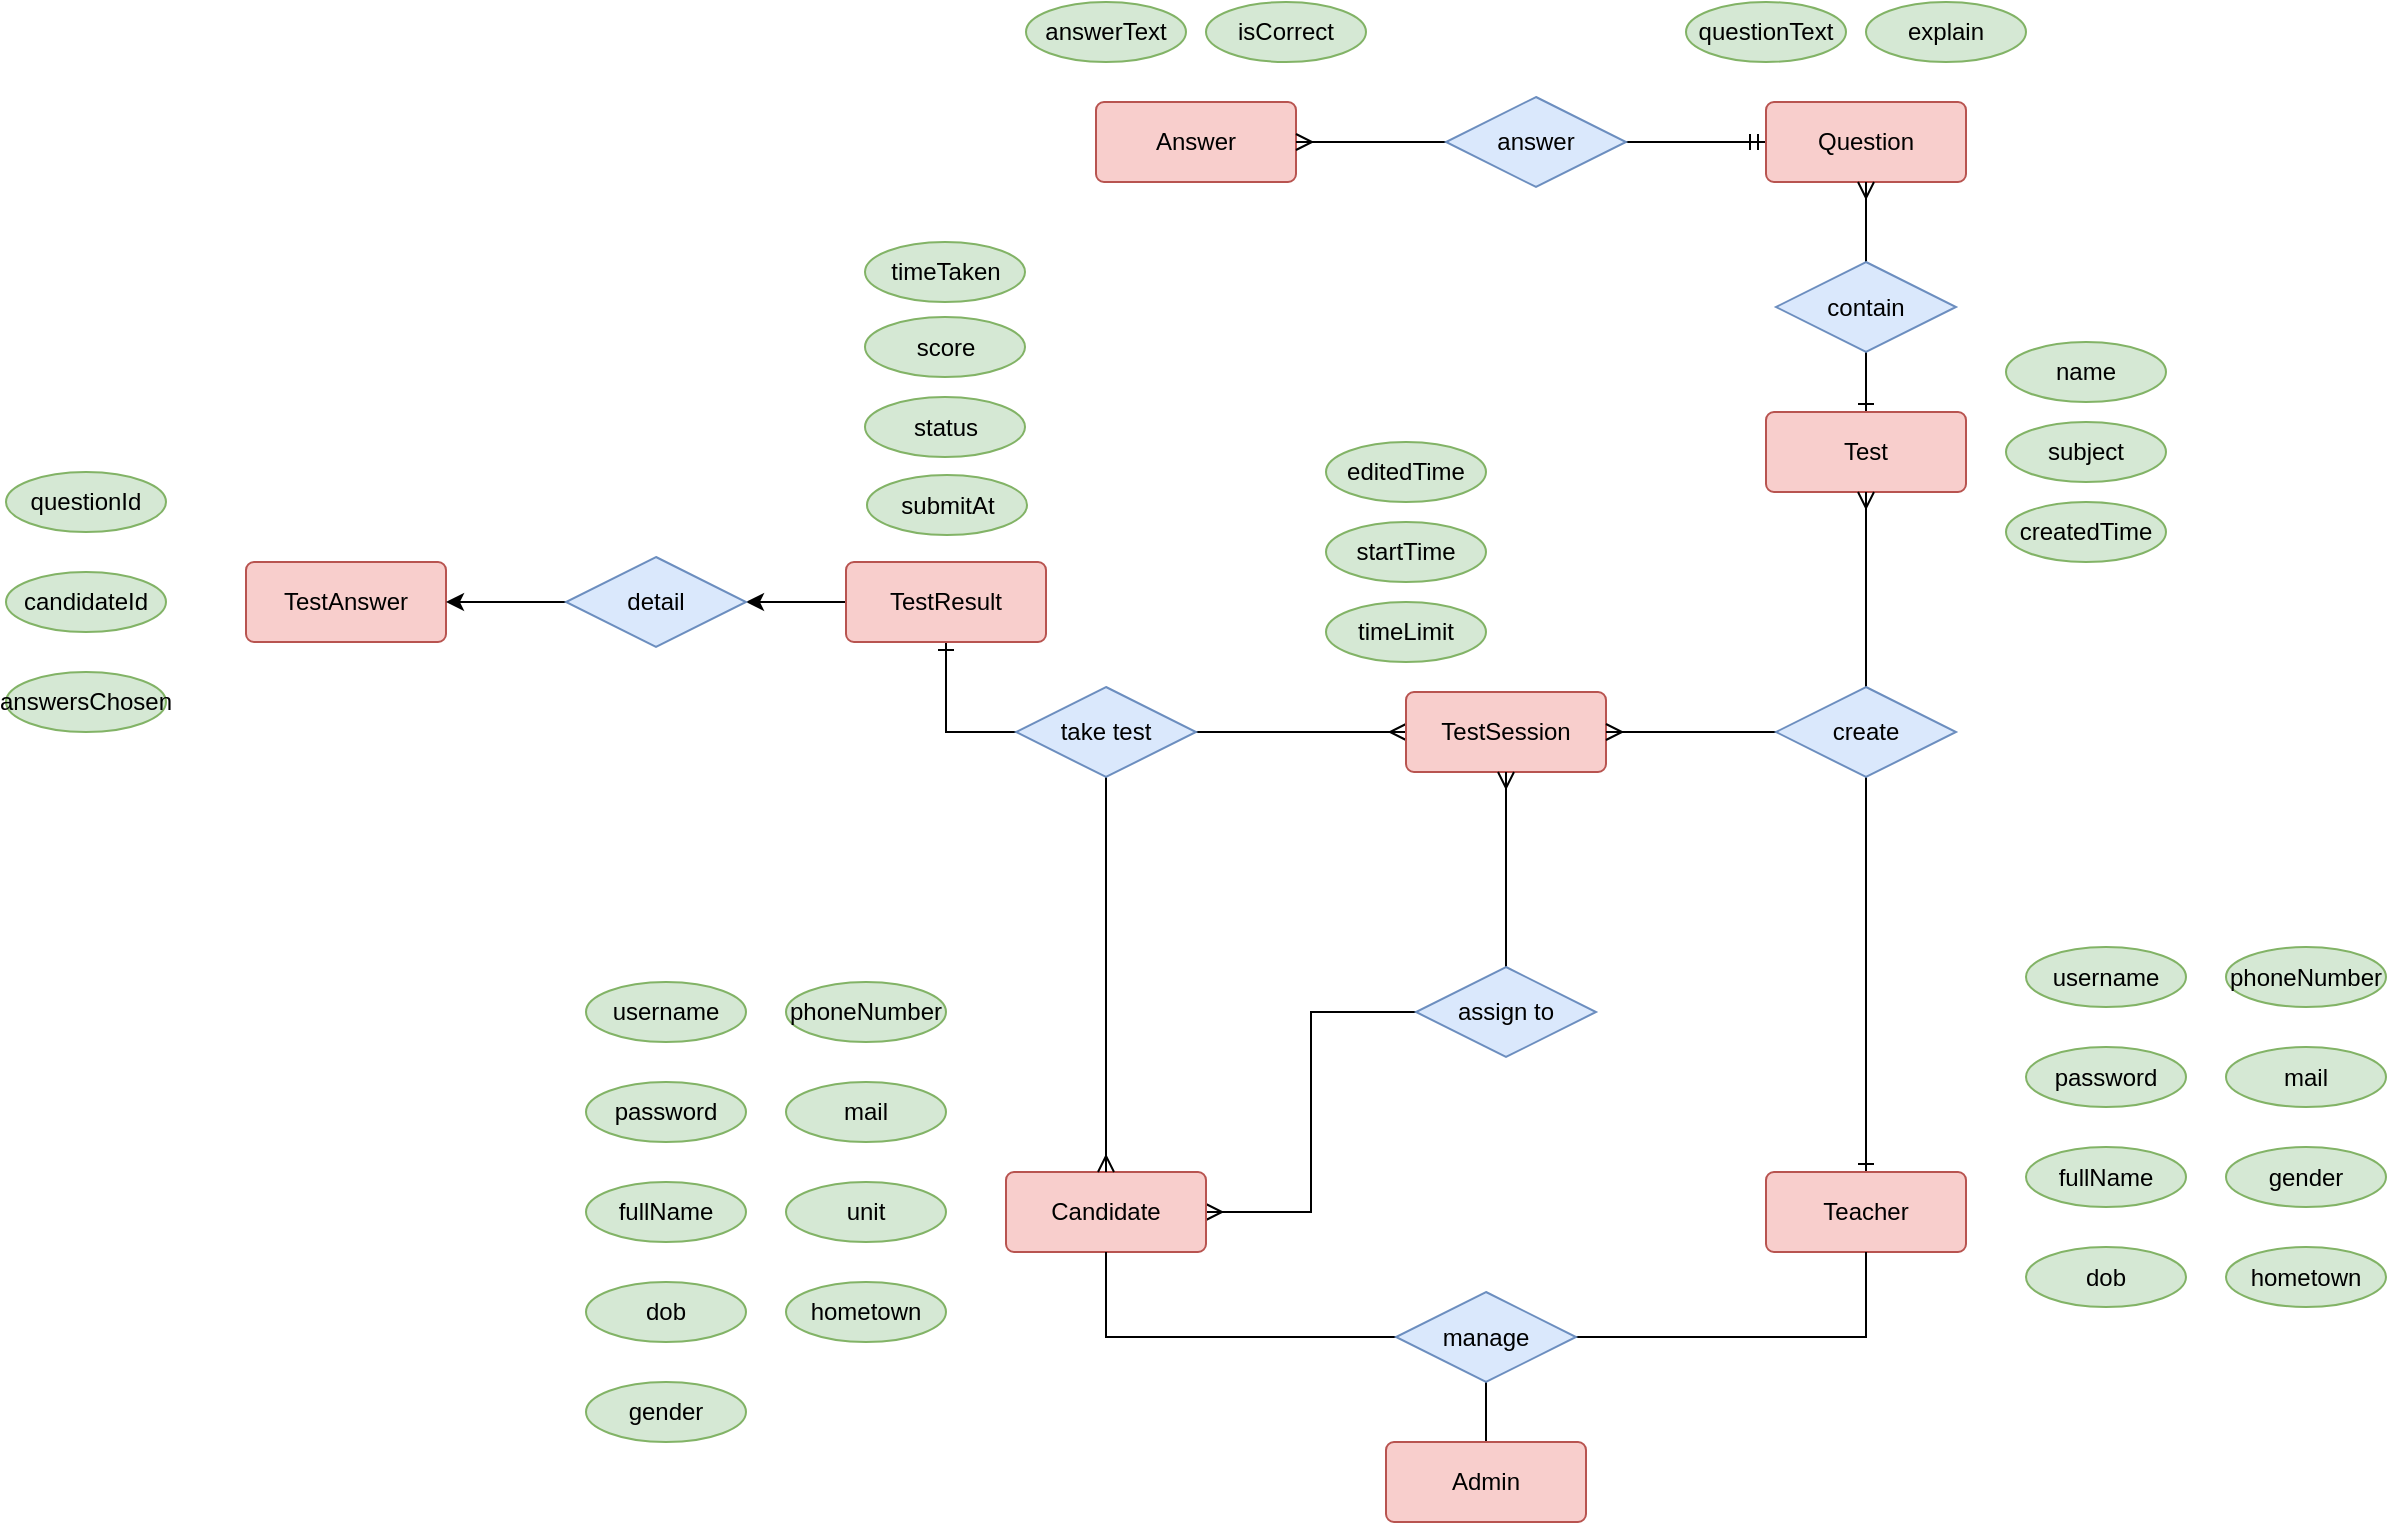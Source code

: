 <mxfile version="26.0.16">
  <diagram name="Page-1" id="940qtFfnfzVKYWEqHc6z">
    <mxGraphModel dx="1955" dy="1804" grid="1" gridSize="10" guides="1" tooltips="1" connect="1" arrows="1" fold="1" page="1" pageScale="1" pageWidth="850" pageHeight="1100" math="0" shadow="0">
      <root>
        <mxCell id="0" />
        <mxCell id="1" parent="0" />
        <mxCell id="qBlatNSj51XxTXDruYTW-37" style="edgeStyle=orthogonalEdgeStyle;rounded=0;orthogonalLoop=1;jettySize=auto;html=1;exitX=1;exitY=0.5;exitDx=0;exitDy=0;entryX=0;entryY=0.5;entryDx=0;entryDy=0;endArrow=none;startFill=0;startArrow=ERmany;" parent="1" source="qBlatNSj51XxTXDruYTW-1" target="qBlatNSj51XxTXDruYTW-35" edge="1">
          <mxGeometry relative="1" as="geometry" />
        </mxCell>
        <mxCell id="qBlatNSj51XxTXDruYTW-1" value="Candidate" style="rounded=1;arcSize=10;whiteSpace=wrap;html=1;align=center;fillColor=#f8cecc;strokeColor=#b85450;" parent="1" vertex="1">
          <mxGeometry x="260" y="265" width="100" height="40" as="geometry" />
        </mxCell>
        <mxCell id="qBlatNSj51XxTXDruYTW-79" style="edgeStyle=orthogonalEdgeStyle;rounded=0;orthogonalLoop=1;jettySize=auto;html=1;exitX=0.5;exitY=0;exitDx=0;exitDy=0;entryX=0.5;entryY=1;entryDx=0;entryDy=0;endArrow=none;startFill=0;startArrow=ERone;" parent="1" source="qBlatNSj51XxTXDruYTW-2" target="qBlatNSj51XxTXDruYTW-80" edge="1">
          <mxGeometry relative="1" as="geometry">
            <mxPoint x="650" y="150" as="targetPoint" />
          </mxGeometry>
        </mxCell>
        <mxCell id="qBlatNSj51XxTXDruYTW-2" value="Teacher" style="rounded=1;arcSize=10;whiteSpace=wrap;html=1;align=center;fillColor=#f8cecc;strokeColor=#b85450;" parent="1" vertex="1">
          <mxGeometry x="640" y="265" width="100" height="40" as="geometry" />
        </mxCell>
        <mxCell id="qBlatNSj51XxTXDruYTW-72" style="edgeStyle=orthogonalEdgeStyle;rounded=0;orthogonalLoop=1;jettySize=auto;html=1;exitX=0.5;exitY=0;exitDx=0;exitDy=0;entryX=0.5;entryY=1;entryDx=0;entryDy=0;endArrow=none;startFill=0;startArrow=none;" parent="1" source="qBlatNSj51XxTXDruYTW-3" target="qBlatNSj51XxTXDruYTW-68" edge="1">
          <mxGeometry relative="1" as="geometry" />
        </mxCell>
        <mxCell id="qBlatNSj51XxTXDruYTW-3" value="Admin" style="rounded=1;arcSize=10;whiteSpace=wrap;html=1;align=center;fillColor=#f8cecc;strokeColor=#b85450;" parent="1" vertex="1">
          <mxGeometry x="450" y="400" width="100" height="40" as="geometry" />
        </mxCell>
        <mxCell id="qBlatNSj51XxTXDruYTW-4" value="fullName" style="ellipse;whiteSpace=wrap;html=1;align=center;fillColor=#d5e8d4;strokeColor=#82b366;" parent="1" vertex="1">
          <mxGeometry x="50" y="270" width="80" height="30" as="geometry" />
        </mxCell>
        <mxCell id="qBlatNSj51XxTXDruYTW-5" value="dob" style="ellipse;whiteSpace=wrap;html=1;align=center;fillColor=#d5e8d4;strokeColor=#82b366;" parent="1" vertex="1">
          <mxGeometry x="50" y="320" width="80" height="30" as="geometry" />
        </mxCell>
        <mxCell id="qBlatNSj51XxTXDruYTW-6" value="unit" style="ellipse;whiteSpace=wrap;html=1;align=center;fillColor=#d5e8d4;strokeColor=#82b366;" parent="1" vertex="1">
          <mxGeometry x="150" y="270" width="80" height="30" as="geometry" />
        </mxCell>
        <mxCell id="qBlatNSj51XxTXDruYTW-7" value="gender" style="ellipse;whiteSpace=wrap;html=1;align=center;fillColor=#d5e8d4;strokeColor=#82b366;" parent="1" vertex="1">
          <mxGeometry x="50" y="370" width="80" height="30" as="geometry" />
        </mxCell>
        <mxCell id="qBlatNSj51XxTXDruYTW-78" style="edgeStyle=orthogonalEdgeStyle;rounded=0;orthogonalLoop=1;jettySize=auto;html=1;endArrow=none;startFill=0;startArrow=ERone;" parent="1" source="qBlatNSj51XxTXDruYTW-8" target="qBlatNSj51XxTXDruYTW-76" edge="1">
          <mxGeometry relative="1" as="geometry" />
        </mxCell>
        <mxCell id="qBlatNSj51XxTXDruYTW-8" value="Test" style="rounded=1;arcSize=10;whiteSpace=wrap;html=1;align=center;fillColor=#f8cecc;strokeColor=#b85450;" parent="1" vertex="1">
          <mxGeometry x="640" y="-115" width="100" height="40" as="geometry" />
        </mxCell>
        <mxCell id="qBlatNSj51XxTXDruYTW-9" value="phoneNumber" style="ellipse;whiteSpace=wrap;html=1;align=center;fillColor=#d5e8d4;strokeColor=#82b366;" parent="1" vertex="1">
          <mxGeometry x="150" y="170" width="80" height="30" as="geometry" />
        </mxCell>
        <mxCell id="qBlatNSj51XxTXDruYTW-10" value="hometown" style="ellipse;whiteSpace=wrap;html=1;align=center;fillColor=#d5e8d4;strokeColor=#82b366;" parent="1" vertex="1">
          <mxGeometry x="150" y="320" width="80" height="30" as="geometry" />
        </mxCell>
        <mxCell id="qBlatNSj51XxTXDruYTW-11" value="mail" style="ellipse;whiteSpace=wrap;html=1;align=center;fillColor=#d5e8d4;strokeColor=#82b366;" parent="1" vertex="1">
          <mxGeometry x="150" y="220" width="80" height="30" as="geometry" />
        </mxCell>
        <mxCell id="qBlatNSj51XxTXDruYTW-12" value="username" style="ellipse;whiteSpace=wrap;html=1;align=center;fillColor=#d5e8d4;strokeColor=#82b366;" parent="1" vertex="1">
          <mxGeometry x="50" y="170" width="80" height="30" as="geometry" />
        </mxCell>
        <mxCell id="qBlatNSj51XxTXDruYTW-13" value="password" style="ellipse;whiteSpace=wrap;html=1;align=center;fillColor=#d5e8d4;strokeColor=#82b366;" parent="1" vertex="1">
          <mxGeometry x="50" y="220" width="80" height="30" as="geometry" />
        </mxCell>
        <mxCell id="qBlatNSj51XxTXDruYTW-14" value="fullName" style="ellipse;whiteSpace=wrap;html=1;align=center;fillColor=#d5e8d4;strokeColor=#82b366;" parent="1" vertex="1">
          <mxGeometry x="770" y="252.5" width="80" height="30" as="geometry" />
        </mxCell>
        <mxCell id="qBlatNSj51XxTXDruYTW-15" value="dob" style="ellipse;whiteSpace=wrap;html=1;align=center;fillColor=#d5e8d4;strokeColor=#82b366;" parent="1" vertex="1">
          <mxGeometry x="770" y="302.5" width="80" height="30" as="geometry" />
        </mxCell>
        <mxCell id="qBlatNSj51XxTXDruYTW-17" value="gender" style="ellipse;whiteSpace=wrap;html=1;align=center;fillColor=#d5e8d4;strokeColor=#82b366;" parent="1" vertex="1">
          <mxGeometry x="870" y="252.5" width="80" height="30" as="geometry" />
        </mxCell>
        <mxCell id="qBlatNSj51XxTXDruYTW-18" value="phoneNumber" style="ellipse;whiteSpace=wrap;html=1;align=center;fillColor=#d5e8d4;strokeColor=#82b366;" parent="1" vertex="1">
          <mxGeometry x="870" y="152.5" width="80" height="30" as="geometry" />
        </mxCell>
        <mxCell id="qBlatNSj51XxTXDruYTW-19" value="hometown" style="ellipse;whiteSpace=wrap;html=1;align=center;fillColor=#d5e8d4;strokeColor=#82b366;" parent="1" vertex="1">
          <mxGeometry x="870" y="302.5" width="80" height="30" as="geometry" />
        </mxCell>
        <mxCell id="qBlatNSj51XxTXDruYTW-20" value="mail" style="ellipse;whiteSpace=wrap;html=1;align=center;fillColor=#d5e8d4;strokeColor=#82b366;" parent="1" vertex="1">
          <mxGeometry x="870" y="202.5" width="80" height="30" as="geometry" />
        </mxCell>
        <mxCell id="qBlatNSj51XxTXDruYTW-21" value="username" style="ellipse;whiteSpace=wrap;html=1;align=center;fillColor=#d5e8d4;strokeColor=#82b366;" parent="1" vertex="1">
          <mxGeometry x="770" y="152.5" width="80" height="30" as="geometry" />
        </mxCell>
        <mxCell id="qBlatNSj51XxTXDruYTW-22" value="password" style="ellipse;whiteSpace=wrap;html=1;align=center;fillColor=#d5e8d4;strokeColor=#82b366;" parent="1" vertex="1">
          <mxGeometry x="770" y="202.5" width="80" height="30" as="geometry" />
        </mxCell>
        <mxCell id="qBlatNSj51XxTXDruYTW-75" style="edgeStyle=orthogonalEdgeStyle;rounded=0;orthogonalLoop=1;jettySize=auto;html=1;exitX=0;exitY=0.5;exitDx=0;exitDy=0;endArrow=none;startFill=0;startArrow=ERmandOne;" parent="1" source="qBlatNSj51XxTXDruYTW-23" target="qBlatNSj51XxTXDruYTW-73" edge="1">
          <mxGeometry relative="1" as="geometry" />
        </mxCell>
        <mxCell id="qBlatNSj51XxTXDruYTW-23" value="Question" style="rounded=1;arcSize=10;whiteSpace=wrap;html=1;align=center;fillColor=#f8cecc;strokeColor=#b85450;" parent="1" vertex="1">
          <mxGeometry x="640" y="-270" width="100" height="40" as="geometry" />
        </mxCell>
        <mxCell id="qBlatNSj51XxTXDruYTW-24" value="questionText" style="ellipse;whiteSpace=wrap;html=1;align=center;fillColor=#d5e8d4;strokeColor=#82b366;" parent="1" vertex="1">
          <mxGeometry x="600" y="-320" width="80" height="30" as="geometry" />
        </mxCell>
        <mxCell id="qBlatNSj51XxTXDruYTW-25" value="createdTime" style="ellipse;whiteSpace=wrap;html=1;align=center;fillColor=#d5e8d4;strokeColor=#82b366;" parent="1" vertex="1">
          <mxGeometry x="760" y="-70" width="80" height="30" as="geometry" />
        </mxCell>
        <mxCell id="qBlatNSj51XxTXDruYTW-26" value="subject" style="ellipse;whiteSpace=wrap;html=1;align=center;fillColor=#d5e8d4;strokeColor=#82b366;" parent="1" vertex="1">
          <mxGeometry x="760" y="-110" width="80" height="30" as="geometry" />
        </mxCell>
        <mxCell id="qBlatNSj51XxTXDruYTW-62" style="edgeStyle=orthogonalEdgeStyle;rounded=0;orthogonalLoop=1;jettySize=auto;html=1;exitX=0;exitY=0.5;exitDx=0;exitDy=0;entryX=1;entryY=0.5;entryDx=0;entryDy=0;endArrow=none;startFill=0;startArrow=ERmany;" parent="1" source="qBlatNSj51XxTXDruYTW-28" target="qBlatNSj51XxTXDruYTW-61" edge="1">
          <mxGeometry relative="1" as="geometry" />
        </mxCell>
        <mxCell id="qBlatNSj51XxTXDruYTW-28" value="TestSession" style="rounded=1;arcSize=10;whiteSpace=wrap;html=1;align=center;fillColor=#f8cecc;strokeColor=#b85450;" parent="1" vertex="1">
          <mxGeometry x="460" y="25" width="100" height="40" as="geometry" />
        </mxCell>
        <mxCell id="qBlatNSj51XxTXDruYTW-31" value="editedTime" style="ellipse;whiteSpace=wrap;html=1;align=center;fillColor=#d5e8d4;strokeColor=#82b366;" parent="1" vertex="1">
          <mxGeometry x="420" y="-100" width="80" height="30" as="geometry" />
        </mxCell>
        <mxCell id="qBlatNSj51XxTXDruYTW-33" value="startTime" style="ellipse;whiteSpace=wrap;html=1;align=center;fillColor=#d5e8d4;strokeColor=#82b366;" parent="1" vertex="1">
          <mxGeometry x="420" y="-60" width="80" height="30" as="geometry" />
        </mxCell>
        <mxCell id="qBlatNSj51XxTXDruYTW-34" value="timeLimit" style="ellipse;whiteSpace=wrap;html=1;align=center;fillColor=#d5e8d4;strokeColor=#82b366;" parent="1" vertex="1">
          <mxGeometry x="420" y="-20" width="80" height="30" as="geometry" />
        </mxCell>
        <mxCell id="qBlatNSj51XxTXDruYTW-36" style="edgeStyle=orthogonalEdgeStyle;rounded=0;orthogonalLoop=1;jettySize=auto;html=1;exitX=0.5;exitY=0;exitDx=0;exitDy=0;entryX=0.5;entryY=1;entryDx=0;entryDy=0;endArrow=ERmany;startFill=0;startArrow=none;endFill=0;" parent="1" source="qBlatNSj51XxTXDruYTW-35" target="qBlatNSj51XxTXDruYTW-28" edge="1">
          <mxGeometry relative="1" as="geometry" />
        </mxCell>
        <mxCell id="qBlatNSj51XxTXDruYTW-35" value="assign to" style="shape=rhombus;perimeter=rhombusPerimeter;whiteSpace=wrap;html=1;align=center;fillColor=#dae8fc;strokeColor=#6c8ebf;" parent="1" vertex="1">
          <mxGeometry x="465" y="162.5" width="90" height="45" as="geometry" />
        </mxCell>
        <mxCell id="qBlatNSj51XxTXDruYTW-59" value="name" style="ellipse;whiteSpace=wrap;html=1;align=center;fillColor=#d5e8d4;strokeColor=#82b366;" parent="1" vertex="1">
          <mxGeometry x="760" y="-150" width="80" height="30" as="geometry" />
        </mxCell>
        <mxCell id="qBlatNSj51XxTXDruYTW-64" style="edgeStyle=orthogonalEdgeStyle;rounded=0;orthogonalLoop=1;jettySize=auto;html=1;exitX=0.5;exitY=1;exitDx=0;exitDy=0;entryX=0.5;entryY=0;entryDx=0;entryDy=0;endArrow=ERmany;startFill=0;startArrow=none;endFill=0;" parent="1" source="qBlatNSj51XxTXDruYTW-61" target="qBlatNSj51XxTXDruYTW-1" edge="1">
          <mxGeometry relative="1" as="geometry" />
        </mxCell>
        <mxCell id="00TtkyyNO7QQRcJ9Tr51-12" style="edgeStyle=orthogonalEdgeStyle;rounded=0;orthogonalLoop=1;jettySize=auto;html=1;exitX=0;exitY=0.5;exitDx=0;exitDy=0;entryX=0.5;entryY=1;entryDx=0;entryDy=0;endArrow=ERone;endFill=0;" parent="1" source="qBlatNSj51XxTXDruYTW-61" target="00TtkyyNO7QQRcJ9Tr51-5" edge="1">
          <mxGeometry relative="1" as="geometry" />
        </mxCell>
        <mxCell id="qBlatNSj51XxTXDruYTW-61" value="take test" style="shape=rhombus;perimeter=rhombusPerimeter;whiteSpace=wrap;html=1;align=center;fillColor=#dae8fc;strokeColor=#6c8ebf;" parent="1" vertex="1">
          <mxGeometry x="265" y="22.5" width="90" height="45" as="geometry" />
        </mxCell>
        <mxCell id="qBlatNSj51XxTXDruYTW-65" value="Answer" style="rounded=1;arcSize=10;whiteSpace=wrap;html=1;align=center;fillColor=#f8cecc;strokeColor=#b85450;" parent="1" vertex="1">
          <mxGeometry x="305" y="-270" width="100" height="40" as="geometry" />
        </mxCell>
        <mxCell id="qBlatNSj51XxTXDruYTW-66" value="answerText" style="ellipse;whiteSpace=wrap;html=1;align=center;fillColor=#d5e8d4;strokeColor=#82b366;" parent="1" vertex="1">
          <mxGeometry x="270" y="-320" width="80" height="30" as="geometry" />
        </mxCell>
        <mxCell id="qBlatNSj51XxTXDruYTW-67" value="explain" style="ellipse;whiteSpace=wrap;html=1;align=center;fillColor=#d5e8d4;strokeColor=#82b366;" parent="1" vertex="1">
          <mxGeometry x="690" y="-320" width="80" height="30" as="geometry" />
        </mxCell>
        <mxCell id="qBlatNSj51XxTXDruYTW-70" style="edgeStyle=orthogonalEdgeStyle;rounded=0;orthogonalLoop=1;jettySize=auto;html=1;exitX=0;exitY=0.5;exitDx=0;exitDy=0;entryX=0.5;entryY=1;entryDx=0;entryDy=0;endArrow=none;startFill=0;startArrow=none;" parent="1" source="qBlatNSj51XxTXDruYTW-68" target="qBlatNSj51XxTXDruYTW-1" edge="1">
          <mxGeometry relative="1" as="geometry" />
        </mxCell>
        <mxCell id="qBlatNSj51XxTXDruYTW-71" style="edgeStyle=orthogonalEdgeStyle;rounded=0;orthogonalLoop=1;jettySize=auto;html=1;exitX=1;exitY=0.5;exitDx=0;exitDy=0;entryX=0.5;entryY=1;entryDx=0;entryDy=0;endArrow=none;startFill=0;startArrow=none;" parent="1" source="qBlatNSj51XxTXDruYTW-68" target="qBlatNSj51XxTXDruYTW-2" edge="1">
          <mxGeometry relative="1" as="geometry" />
        </mxCell>
        <mxCell id="qBlatNSj51XxTXDruYTW-68" value="manage" style="shape=rhombus;perimeter=rhombusPerimeter;whiteSpace=wrap;html=1;align=center;fillColor=#dae8fc;strokeColor=#6c8ebf;" parent="1" vertex="1">
          <mxGeometry x="455" y="325" width="90" height="45" as="geometry" />
        </mxCell>
        <mxCell id="qBlatNSj51XxTXDruYTW-74" style="edgeStyle=orthogonalEdgeStyle;rounded=0;orthogonalLoop=1;jettySize=auto;html=1;exitX=0;exitY=0.5;exitDx=0;exitDy=0;entryX=1;entryY=0.5;entryDx=0;entryDy=0;endArrow=ERmany;startFill=0;startArrow=none;endFill=0;" parent="1" source="qBlatNSj51XxTXDruYTW-73" target="qBlatNSj51XxTXDruYTW-65" edge="1">
          <mxGeometry relative="1" as="geometry" />
        </mxCell>
        <mxCell id="qBlatNSj51XxTXDruYTW-73" value="answer" style="shape=rhombus;perimeter=rhombusPerimeter;whiteSpace=wrap;html=1;align=center;fillColor=#dae8fc;strokeColor=#6c8ebf;" parent="1" vertex="1">
          <mxGeometry x="480" y="-272.5" width="90" height="45" as="geometry" />
        </mxCell>
        <mxCell id="qBlatNSj51XxTXDruYTW-77" style="edgeStyle=orthogonalEdgeStyle;rounded=0;orthogonalLoop=1;jettySize=auto;html=1;exitX=0.5;exitY=0;exitDx=0;exitDy=0;entryX=0.5;entryY=1;entryDx=0;entryDy=0;endArrow=ERmany;startFill=0;startArrow=none;endFill=0;" parent="1" source="qBlatNSj51XxTXDruYTW-76" target="qBlatNSj51XxTXDruYTW-23" edge="1">
          <mxGeometry relative="1" as="geometry" />
        </mxCell>
        <mxCell id="qBlatNSj51XxTXDruYTW-76" value="contain" style="shape=rhombus;perimeter=rhombusPerimeter;whiteSpace=wrap;html=1;align=center;fillColor=#dae8fc;strokeColor=#6c8ebf;" parent="1" vertex="1">
          <mxGeometry x="645" y="-190" width="90" height="45" as="geometry" />
        </mxCell>
        <mxCell id="qBlatNSj51XxTXDruYTW-81" style="edgeStyle=orthogonalEdgeStyle;rounded=0;orthogonalLoop=1;jettySize=auto;html=1;entryX=0.5;entryY=1;entryDx=0;entryDy=0;endArrow=ERmany;startFill=0;startArrow=none;endFill=0;" parent="1" source="qBlatNSj51XxTXDruYTW-80" target="qBlatNSj51XxTXDruYTW-8" edge="1">
          <mxGeometry relative="1" as="geometry" />
        </mxCell>
        <mxCell id="qBlatNSj51XxTXDruYTW-82" style="edgeStyle=orthogonalEdgeStyle;rounded=0;orthogonalLoop=1;jettySize=auto;html=1;endArrow=ERmany;startFill=0;startArrow=none;endFill=0;" parent="1" source="qBlatNSj51XxTXDruYTW-80" target="qBlatNSj51XxTXDruYTW-28" edge="1">
          <mxGeometry relative="1" as="geometry" />
        </mxCell>
        <mxCell id="qBlatNSj51XxTXDruYTW-80" value="create" style="shape=rhombus;perimeter=rhombusPerimeter;whiteSpace=wrap;html=1;align=center;fillColor=#dae8fc;strokeColor=#6c8ebf;" parent="1" vertex="1">
          <mxGeometry x="645" y="22.5" width="90" height="45" as="geometry" />
        </mxCell>
        <mxCell id="00TtkyyNO7QQRcJ9Tr51-3" value="isCorrect" style="ellipse;whiteSpace=wrap;html=1;align=center;fillColor=#d5e8d4;strokeColor=#82b366;" parent="1" vertex="1">
          <mxGeometry x="360" y="-320" width="80" height="30" as="geometry" />
        </mxCell>
        <mxCell id="00TtkyyNO7QQRcJ9Tr51-17" style="edgeStyle=orthogonalEdgeStyle;rounded=0;orthogonalLoop=1;jettySize=auto;html=1;exitX=0;exitY=0.5;exitDx=0;exitDy=0;entryX=1;entryY=0.5;entryDx=0;entryDy=0;" parent="1" source="00TtkyyNO7QQRcJ9Tr51-5" target="00TtkyyNO7QQRcJ9Tr51-13" edge="1">
          <mxGeometry relative="1" as="geometry" />
        </mxCell>
        <mxCell id="00TtkyyNO7QQRcJ9Tr51-5" value="TestResult" style="rounded=1;arcSize=10;whiteSpace=wrap;html=1;align=center;fillColor=#f8cecc;strokeColor=#b85450;" parent="1" vertex="1">
          <mxGeometry x="180" y="-40" width="100" height="40" as="geometry" />
        </mxCell>
        <mxCell id="00TtkyyNO7QQRcJ9Tr51-6" value="timeTaken" style="ellipse;whiteSpace=wrap;html=1;align=center;fillColor=#d5e8d4;strokeColor=#82b366;" parent="1" vertex="1">
          <mxGeometry x="189.5" y="-200" width="80" height="30" as="geometry" />
        </mxCell>
        <mxCell id="00TtkyyNO7QQRcJ9Tr51-7" value="score" style="ellipse;whiteSpace=wrap;html=1;align=center;fillColor=#d5e8d4;strokeColor=#82b366;" parent="1" vertex="1">
          <mxGeometry x="189.5" y="-162.5" width="80" height="30" as="geometry" />
        </mxCell>
        <mxCell id="00TtkyyNO7QQRcJ9Tr51-8" value="status" style="ellipse;whiteSpace=wrap;html=1;align=center;fillColor=#d5e8d4;strokeColor=#82b366;" parent="1" vertex="1">
          <mxGeometry x="189.5" y="-122.5" width="80" height="30" as="geometry" />
        </mxCell>
        <mxCell id="00TtkyyNO7QQRcJ9Tr51-9" value="TestAnswer" style="rounded=1;arcSize=10;whiteSpace=wrap;html=1;align=center;fillColor=#f8cecc;strokeColor=#b85450;" parent="1" vertex="1">
          <mxGeometry x="-120" y="-40" width="100" height="40" as="geometry" />
        </mxCell>
        <mxCell id="00TtkyyNO7QQRcJ9Tr51-10" value="submitAt" style="ellipse;whiteSpace=wrap;html=1;align=center;fillColor=#d5e8d4;strokeColor=#82b366;" parent="1" vertex="1">
          <mxGeometry x="190.5" y="-83.5" width="80" height="30" as="geometry" />
        </mxCell>
        <mxCell id="00TtkyyNO7QQRcJ9Tr51-18" style="edgeStyle=orthogonalEdgeStyle;rounded=0;orthogonalLoop=1;jettySize=auto;html=1;exitX=0;exitY=0.5;exitDx=0;exitDy=0;" parent="1" source="00TtkyyNO7QQRcJ9Tr51-13" target="00TtkyyNO7QQRcJ9Tr51-9" edge="1">
          <mxGeometry relative="1" as="geometry" />
        </mxCell>
        <mxCell id="00TtkyyNO7QQRcJ9Tr51-13" value="detail" style="shape=rhombus;perimeter=rhombusPerimeter;whiteSpace=wrap;html=1;align=center;fillColor=#dae8fc;strokeColor=#6c8ebf;" parent="1" vertex="1">
          <mxGeometry x="40" y="-42.5" width="90" height="45" as="geometry" />
        </mxCell>
        <mxCell id="00TtkyyNO7QQRcJ9Tr51-14" value="questionId" style="ellipse;whiteSpace=wrap;html=1;align=center;fillColor=#d5e8d4;strokeColor=#82b366;" parent="1" vertex="1">
          <mxGeometry x="-240" y="-85" width="80" height="30" as="geometry" />
        </mxCell>
        <mxCell id="00TtkyyNO7QQRcJ9Tr51-15" value="candidateId" style="ellipse;whiteSpace=wrap;html=1;align=center;fillColor=#d5e8d4;strokeColor=#82b366;" parent="1" vertex="1">
          <mxGeometry x="-240" y="-35" width="80" height="30" as="geometry" />
        </mxCell>
        <mxCell id="00TtkyyNO7QQRcJ9Tr51-16" value="answersChosen" style="ellipse;whiteSpace=wrap;html=1;align=center;fillColor=#d5e8d4;strokeColor=#82b366;" parent="1" vertex="1">
          <mxGeometry x="-240" y="15" width="80" height="30" as="geometry" />
        </mxCell>
      </root>
    </mxGraphModel>
  </diagram>
</mxfile>
